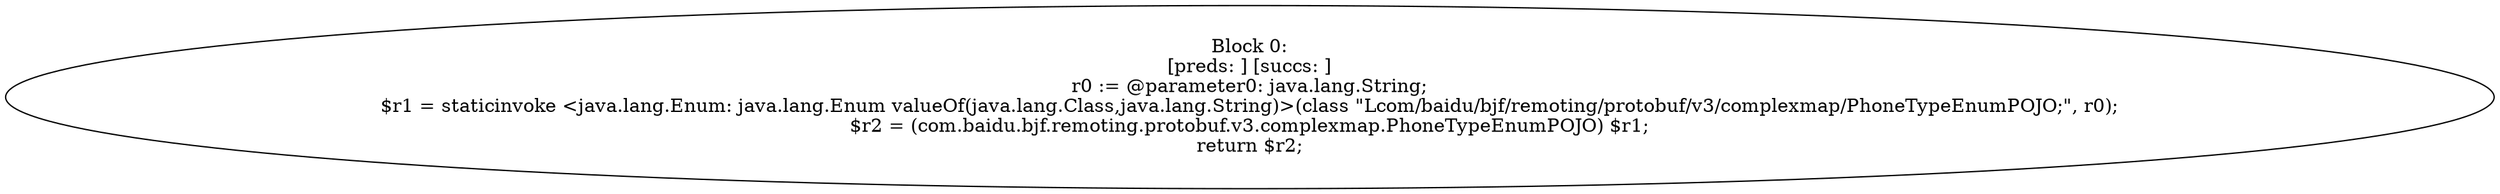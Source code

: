digraph "unitGraph" {
    "Block 0:
[preds: ] [succs: ]
r0 := @parameter0: java.lang.String;
$r1 = staticinvoke <java.lang.Enum: java.lang.Enum valueOf(java.lang.Class,java.lang.String)>(class \"Lcom/baidu/bjf/remoting/protobuf/v3/complexmap/PhoneTypeEnumPOJO;\", r0);
$r2 = (com.baidu.bjf.remoting.protobuf.v3.complexmap.PhoneTypeEnumPOJO) $r1;
return $r2;
"
}
